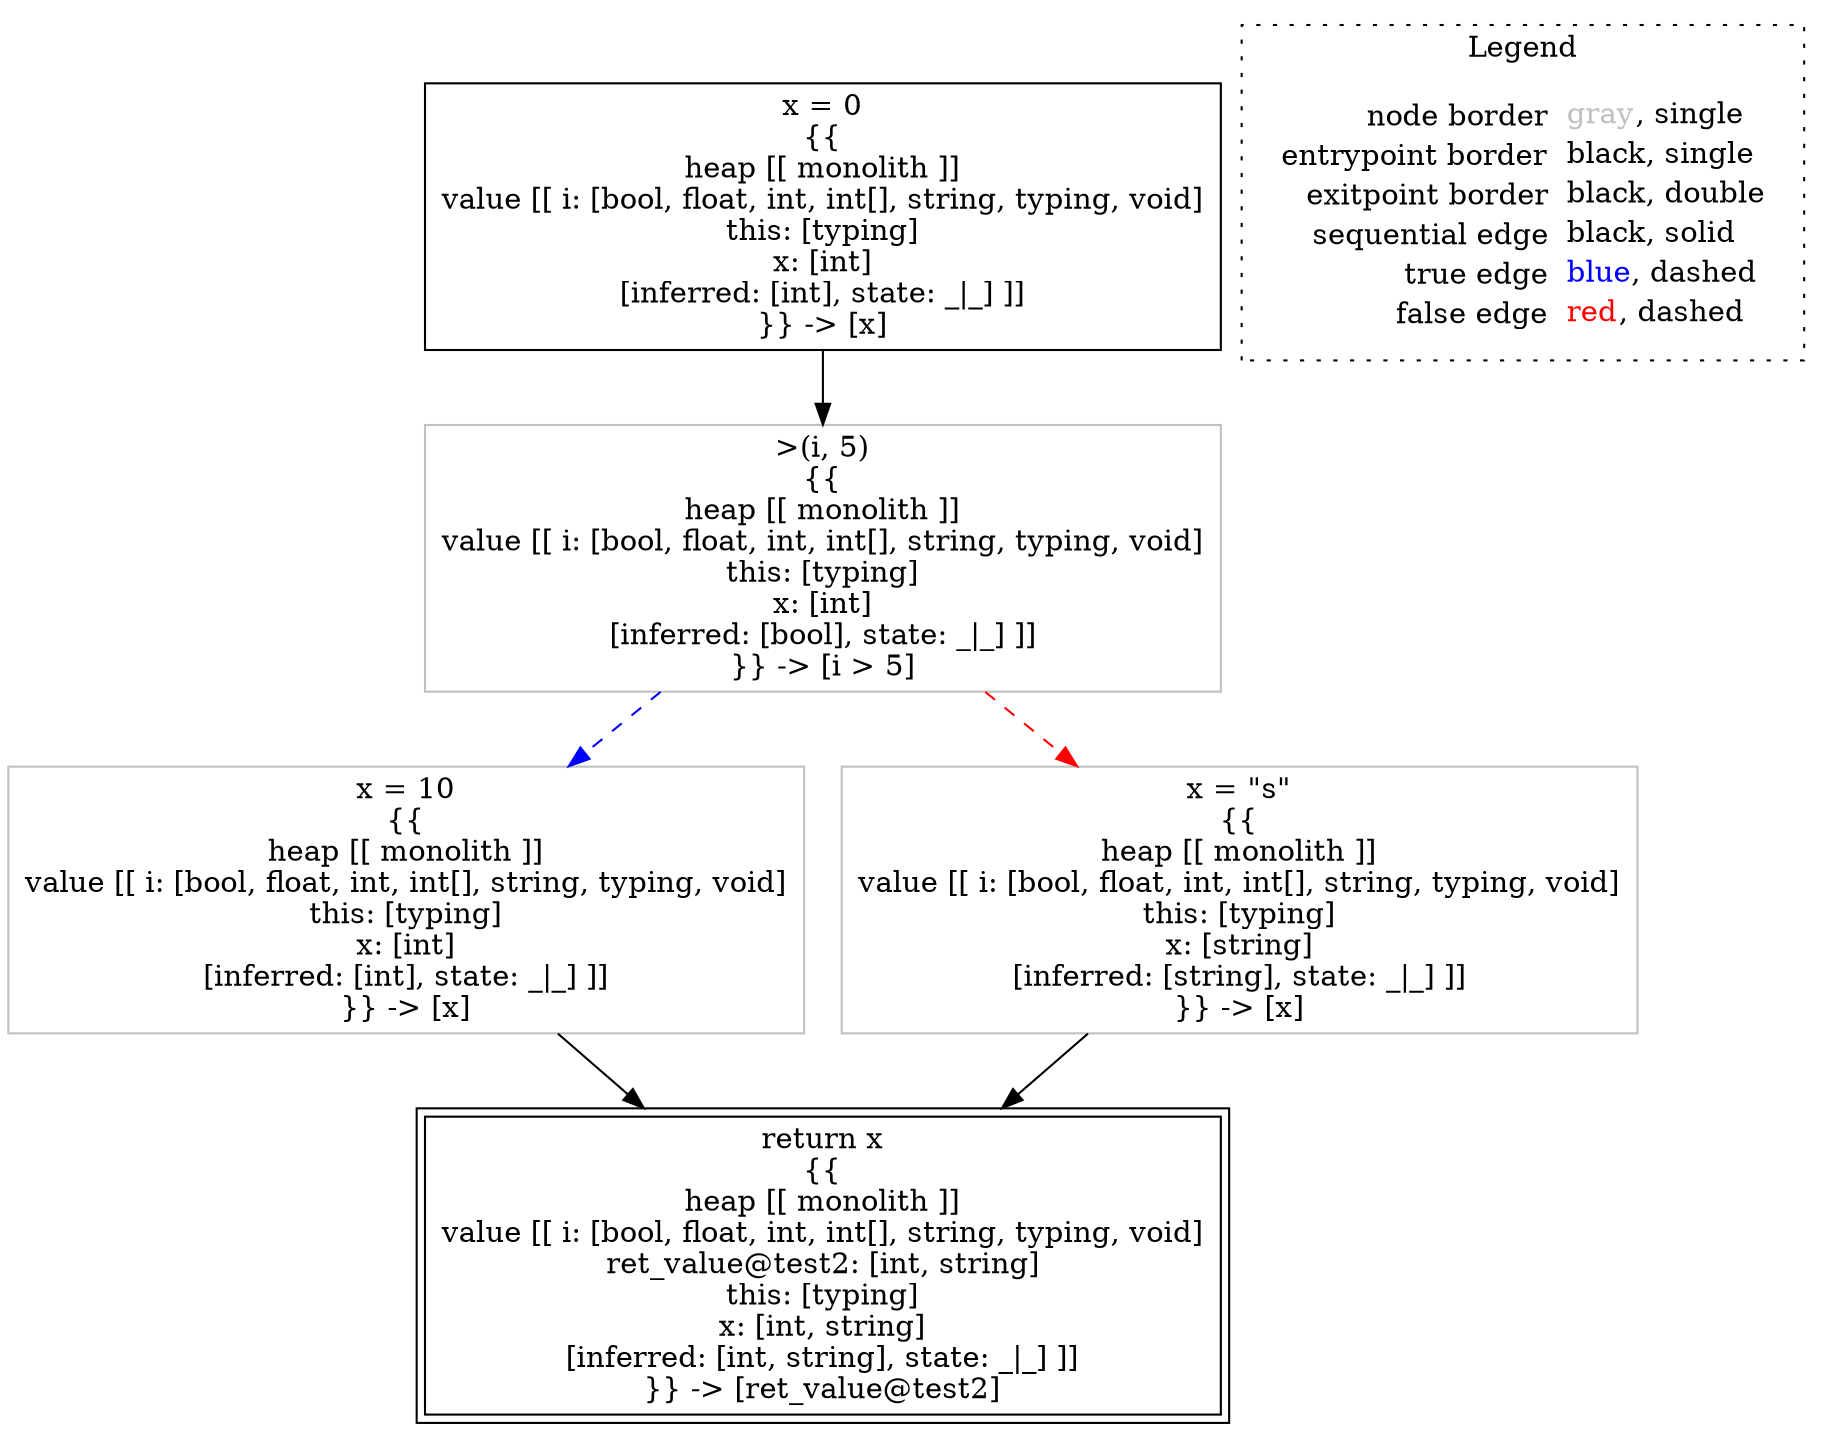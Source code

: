 digraph {
	"node0" [shape="rect",color="black",label=<x = 0<BR/>{{<BR/>heap [[ monolith ]]<BR/>value [[ i: [bool, float, int, int[], string, typing, void]<BR/>this: [typing]<BR/>x: [int]<BR/>[inferred: [int], state: _|_] ]]<BR/>}} -&gt; [x]>];
	"node1" [shape="rect",color="gray",label=<x = 10<BR/>{{<BR/>heap [[ monolith ]]<BR/>value [[ i: [bool, float, int, int[], string, typing, void]<BR/>this: [typing]<BR/>x: [int]<BR/>[inferred: [int], state: _|_] ]]<BR/>}} -&gt; [x]>];
	"node2" [shape="rect",color="gray",label=<&gt;(i, 5)<BR/>{{<BR/>heap [[ monolith ]]<BR/>value [[ i: [bool, float, int, int[], string, typing, void]<BR/>this: [typing]<BR/>x: [int]<BR/>[inferred: [bool], state: _|_] ]]<BR/>}} -&gt; [i &gt; 5]>];
	"node3" [shape="rect",color="gray",label=<x = &quot;s&quot;<BR/>{{<BR/>heap [[ monolith ]]<BR/>value [[ i: [bool, float, int, int[], string, typing, void]<BR/>this: [typing]<BR/>x: [string]<BR/>[inferred: [string], state: _|_] ]]<BR/>}} -&gt; [x]>];
	"node4" [shape="rect",color="black",peripheries="2",label=<return x<BR/>{{<BR/>heap [[ monolith ]]<BR/>value [[ i: [bool, float, int, int[], string, typing, void]<BR/>ret_value@test2: [int, string]<BR/>this: [typing]<BR/>x: [int, string]<BR/>[inferred: [int, string], state: _|_] ]]<BR/>}} -&gt; [ret_value@test2]>];
	"node0" -> "node2" [color="black"];
	"node1" -> "node4" [color="black"];
	"node2" -> "node1" [color="blue",style="dashed"];
	"node2" -> "node3" [color="red",style="dashed"];
	"node3" -> "node4" [color="black"];
subgraph cluster_legend {
	label="Legend";
	style=dotted;
	node [shape=plaintext];
	"legend" [label=<<table border="0" cellpadding="2" cellspacing="0" cellborder="0"><tr><td align="right">node border&nbsp;</td><td align="left"><font color="gray">gray</font>, single</td></tr><tr><td align="right">entrypoint border&nbsp;</td><td align="left"><font color="black">black</font>, single</td></tr><tr><td align="right">exitpoint border&nbsp;</td><td align="left"><font color="black">black</font>, double</td></tr><tr><td align="right">sequential edge&nbsp;</td><td align="left"><font color="black">black</font>, solid</td></tr><tr><td align="right">true edge&nbsp;</td><td align="left"><font color="blue">blue</font>, dashed</td></tr><tr><td align="right">false edge&nbsp;</td><td align="left"><font color="red">red</font>, dashed</td></tr></table>>];
}

}
